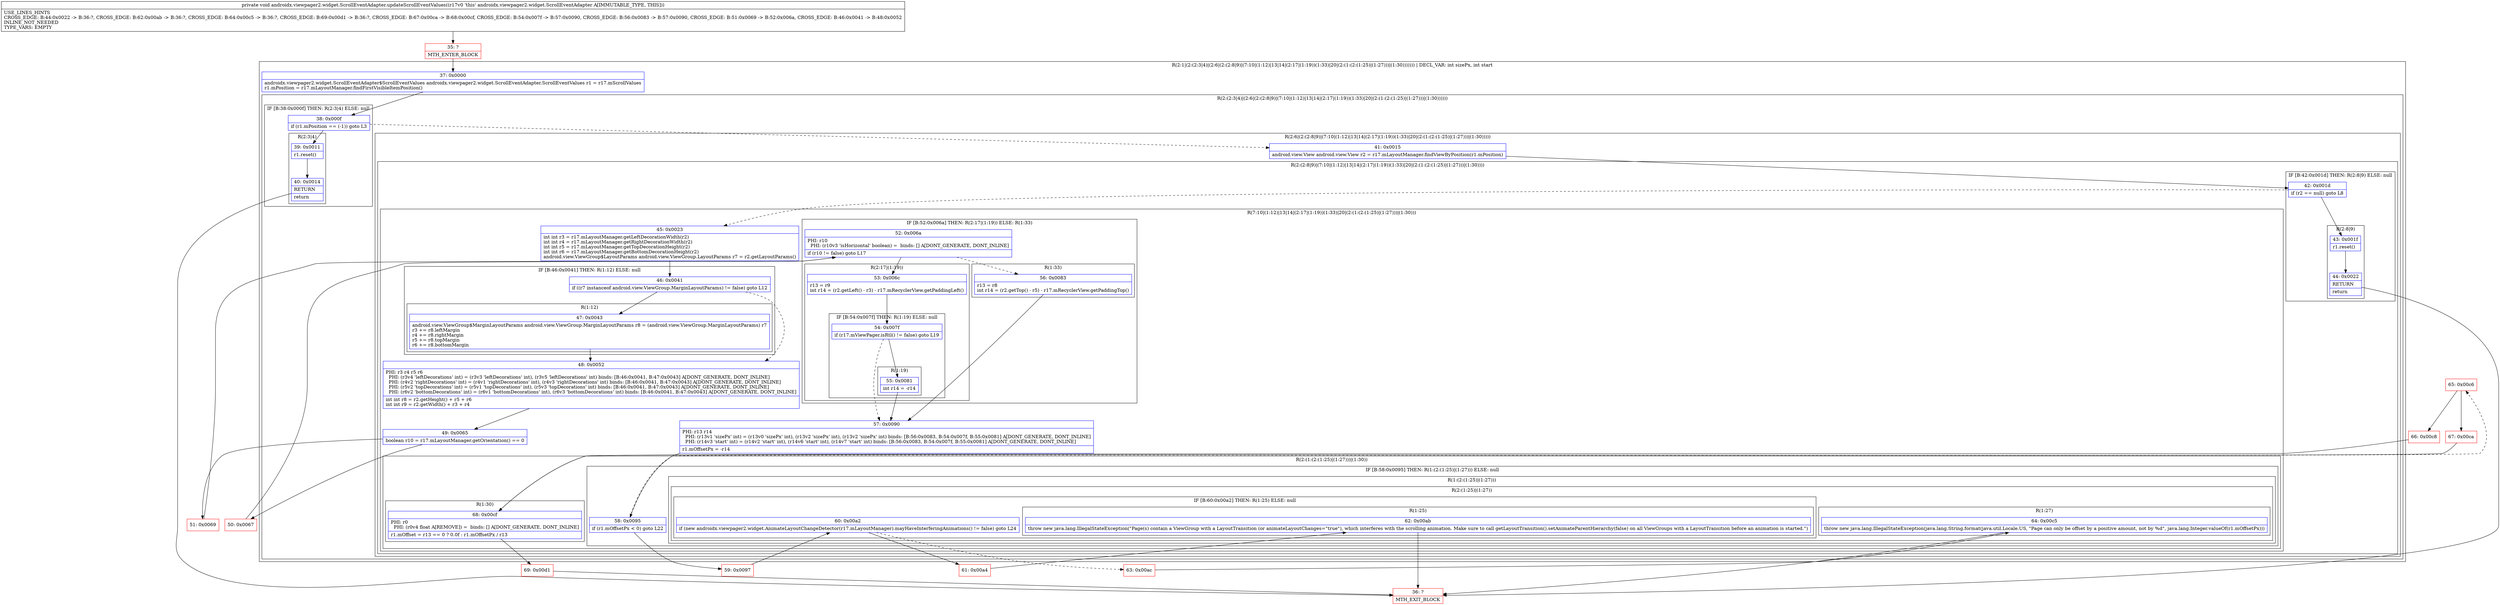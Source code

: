digraph "CFG forandroidx.viewpager2.widget.ScrollEventAdapter.updateScrollEventValues()V" {
subgraph cluster_Region_2001614547 {
label = "R(2:1|(2:(2:3|4)|(2:6|(2:(2:8|9)|(7:10|(1:12)|13|14|(2:17|(1:19))(1:33)|20|(2:(1:(2:(1:25)|(1:27)))|(1:30))))))) | DECL_VAR: int sizePx, int start\l";
node [shape=record,color=blue];
Node_37 [shape=record,label="{37\:\ 0x0000|androidx.viewpager2.widget.ScrollEventAdapter$ScrollEventValues androidx.viewpager2.widget.ScrollEventAdapter.ScrollEventValues r1 = r17.mScrollValues\lr1.mPosition = r17.mLayoutManager.findFirstVisibleItemPosition()\l}"];
subgraph cluster_Region_14722811 {
label = "R(2:(2:3|4)|(2:6|(2:(2:8|9)|(7:10|(1:12)|13|14|(2:17|(1:19))(1:33)|20|(2:(1:(2:(1:25)|(1:27)))|(1:30))))))";
node [shape=record,color=blue];
subgraph cluster_IfRegion_831740366 {
label = "IF [B:38:0x000f] THEN: R(2:3|4) ELSE: null";
node [shape=record,color=blue];
Node_38 [shape=record,label="{38\:\ 0x000f|if (r1.mPosition == (\-1)) goto L3\l}"];
subgraph cluster_Region_772978715 {
label = "R(2:3|4)";
node [shape=record,color=blue];
Node_39 [shape=record,label="{39\:\ 0x0011|r1.reset()\l}"];
Node_40 [shape=record,label="{40\:\ 0x0014|RETURN\l|return\l}"];
}
}
subgraph cluster_Region_2020564886 {
label = "R(2:6|(2:(2:8|9)|(7:10|(1:12)|13|14|(2:17|(1:19))(1:33)|20|(2:(1:(2:(1:25)|(1:27)))|(1:30)))))";
node [shape=record,color=blue];
Node_41 [shape=record,label="{41\:\ 0x0015|android.view.View android.view.View r2 = r17.mLayoutManager.findViewByPosition(r1.mPosition)\l}"];
subgraph cluster_Region_1618076303 {
label = "R(2:(2:8|9)|(7:10|(1:12)|13|14|(2:17|(1:19))(1:33)|20|(2:(1:(2:(1:25)|(1:27)))|(1:30))))";
node [shape=record,color=blue];
subgraph cluster_IfRegion_1948829328 {
label = "IF [B:42:0x001d] THEN: R(2:8|9) ELSE: null";
node [shape=record,color=blue];
Node_42 [shape=record,label="{42\:\ 0x001d|if (r2 == null) goto L8\l}"];
subgraph cluster_Region_2123433702 {
label = "R(2:8|9)";
node [shape=record,color=blue];
Node_43 [shape=record,label="{43\:\ 0x001f|r1.reset()\l}"];
Node_44 [shape=record,label="{44\:\ 0x0022|RETURN\l|return\l}"];
}
}
subgraph cluster_Region_1441234387 {
label = "R(7:10|(1:12)|13|14|(2:17|(1:19))(1:33)|20|(2:(1:(2:(1:25)|(1:27)))|(1:30)))";
node [shape=record,color=blue];
Node_45 [shape=record,label="{45\:\ 0x0023|int int r3 = r17.mLayoutManager.getLeftDecorationWidth(r2)\lint int r4 = r17.mLayoutManager.getRightDecorationWidth(r2)\lint int r5 = r17.mLayoutManager.getTopDecorationHeight(r2)\lint int r6 = r17.mLayoutManager.getBottomDecorationHeight(r2)\landroid.view.ViewGroup$LayoutParams android.view.ViewGroup.LayoutParams r7 = r2.getLayoutParams()\l}"];
subgraph cluster_IfRegion_745565978 {
label = "IF [B:46:0x0041] THEN: R(1:12) ELSE: null";
node [shape=record,color=blue];
Node_46 [shape=record,label="{46\:\ 0x0041|if ((r7 instanceof android.view.ViewGroup.MarginLayoutParams) != false) goto L12\l}"];
subgraph cluster_Region_509486599 {
label = "R(1:12)";
node [shape=record,color=blue];
Node_47 [shape=record,label="{47\:\ 0x0043|android.view.ViewGroup$MarginLayoutParams android.view.ViewGroup.MarginLayoutParams r8 = (android.view.ViewGroup.MarginLayoutParams) r7\lr3 += r8.leftMargin\lr4 += r8.rightMargin\lr5 += r8.topMargin\lr6 += r8.bottomMargin\l}"];
}
}
Node_48 [shape=record,label="{48\:\ 0x0052|PHI: r3 r4 r5 r6 \l  PHI: (r3v4 'leftDecorations' int) = (r3v3 'leftDecorations' int), (r3v5 'leftDecorations' int) binds: [B:46:0x0041, B:47:0x0043] A[DONT_GENERATE, DONT_INLINE]\l  PHI: (r4v2 'rightDecorations' int) = (r4v1 'rightDecorations' int), (r4v3 'rightDecorations' int) binds: [B:46:0x0041, B:47:0x0043] A[DONT_GENERATE, DONT_INLINE]\l  PHI: (r5v2 'topDecorations' int) = (r5v1 'topDecorations' int), (r5v3 'topDecorations' int) binds: [B:46:0x0041, B:47:0x0043] A[DONT_GENERATE, DONT_INLINE]\l  PHI: (r6v2 'bottomDecorations' int) = (r6v1 'bottomDecorations' int), (r6v3 'bottomDecorations' int) binds: [B:46:0x0041, B:47:0x0043] A[DONT_GENERATE, DONT_INLINE]\l|int int r8 = r2.getHeight() + r5 + r6\lint int r9 = r2.getWidth() + r3 + r4\l}"];
Node_49 [shape=record,label="{49\:\ 0x0065|boolean r10 = r17.mLayoutManager.getOrientation() == 0\l}"];
subgraph cluster_IfRegion_1885412571 {
label = "IF [B:52:0x006a] THEN: R(2:17|(1:19)) ELSE: R(1:33)";
node [shape=record,color=blue];
Node_52 [shape=record,label="{52\:\ 0x006a|PHI: r10 \l  PHI: (r10v3 'isHorizontal' boolean) =  binds: [] A[DONT_GENERATE, DONT_INLINE]\l|if (r10 != false) goto L17\l}"];
subgraph cluster_Region_1813384036 {
label = "R(2:17|(1:19))";
node [shape=record,color=blue];
Node_53 [shape=record,label="{53\:\ 0x006c|r13 = r9\lint r14 = (r2.getLeft() \- r3) \- r17.mRecyclerView.getPaddingLeft()\l}"];
subgraph cluster_IfRegion_793448111 {
label = "IF [B:54:0x007f] THEN: R(1:19) ELSE: null";
node [shape=record,color=blue];
Node_54 [shape=record,label="{54\:\ 0x007f|if (r17.mViewPager.isRtl() != false) goto L19\l}"];
subgraph cluster_Region_1711990609 {
label = "R(1:19)";
node [shape=record,color=blue];
Node_55 [shape=record,label="{55\:\ 0x0081|int r14 = \-r14\l}"];
}
}
}
subgraph cluster_Region_2101176350 {
label = "R(1:33)";
node [shape=record,color=blue];
Node_56 [shape=record,label="{56\:\ 0x0083|r13 = r8\lint r14 = (r2.getTop() \- r5) \- r17.mRecyclerView.getPaddingTop()\l}"];
}
}
Node_57 [shape=record,label="{57\:\ 0x0090|PHI: r13 r14 \l  PHI: (r13v1 'sizePx' int) = (r13v0 'sizePx' int), (r13v2 'sizePx' int), (r13v2 'sizePx' int) binds: [B:56:0x0083, B:54:0x007f, B:55:0x0081] A[DONT_GENERATE, DONT_INLINE]\l  PHI: (r14v3 'start' int) = (r14v2 'start' int), (r14v6 'start' int), (r14v7 'start' int) binds: [B:56:0x0083, B:54:0x007f, B:55:0x0081] A[DONT_GENERATE, DONT_INLINE]\l|r1.mOffsetPx = \-r14\l}"];
subgraph cluster_Region_1887010976 {
label = "R(2:(1:(2:(1:25)|(1:27)))|(1:30))";
node [shape=record,color=blue];
subgraph cluster_IfRegion_1854850324 {
label = "IF [B:58:0x0095] THEN: R(1:(2:(1:25)|(1:27))) ELSE: null";
node [shape=record,color=blue];
Node_58 [shape=record,label="{58\:\ 0x0095|if (r1.mOffsetPx \< 0) goto L22\l}"];
subgraph cluster_Region_1965762346 {
label = "R(1:(2:(1:25)|(1:27)))";
node [shape=record,color=blue];
subgraph cluster_Region_446809754 {
label = "R(2:(1:25)|(1:27))";
node [shape=record,color=blue];
subgraph cluster_IfRegion_1835568407 {
label = "IF [B:60:0x00a2] THEN: R(1:25) ELSE: null";
node [shape=record,color=blue];
Node_60 [shape=record,label="{60\:\ 0x00a2|if (new androidx.viewpager2.widget.AnimateLayoutChangeDetector(r17.mLayoutManager).mayHaveInterferingAnimations() != false) goto L24\l}"];
subgraph cluster_Region_1369992346 {
label = "R(1:25)";
node [shape=record,color=blue];
Node_62 [shape=record,label="{62\:\ 0x00ab|throw new java.lang.IllegalStateException(\"Page(s) contain a ViewGroup with a LayoutTransition (or animateLayoutChanges=\"true\"), which interferes with the scrolling animation. Make sure to call getLayoutTransition().setAnimateParentHierarchy(false) on all ViewGroups with a LayoutTransition before an animation is started.\")\l}"];
}
}
subgraph cluster_Region_1814013116 {
label = "R(1:27)";
node [shape=record,color=blue];
Node_64 [shape=record,label="{64\:\ 0x00c5|throw new java.lang.IllegalStateException(java.lang.String.format(java.util.Locale.US, \"Page can only be offset by a positive amount, not by %d\", java.lang.Integer.valueOf(r1.mOffsetPx)))\l}"];
}
}
}
}
subgraph cluster_Region_441395695 {
label = "R(1:30)";
node [shape=record,color=blue];
Node_68 [shape=record,label="{68\:\ 0x00cf|PHI: r0 \l  PHI: (r0v4 float A[REMOVE]) =  binds: [] A[DONT_GENERATE, DONT_INLINE]\l|r1.mOffset = r13 == 0 ? 0.0f : r1.mOffsetPx \/ r13\l}"];
}
}
}
}
}
}
}
Node_35 [shape=record,color=red,label="{35\:\ ?|MTH_ENTER_BLOCK\l}"];
Node_36 [shape=record,color=red,label="{36\:\ ?|MTH_EXIT_BLOCK\l}"];
Node_50 [shape=record,color=red,label="{50\:\ 0x0067}"];
Node_59 [shape=record,color=red,label="{59\:\ 0x0097}"];
Node_61 [shape=record,color=red,label="{61\:\ 0x00a4}"];
Node_63 [shape=record,color=red,label="{63\:\ 0x00ac}"];
Node_65 [shape=record,color=red,label="{65\:\ 0x00c6}"];
Node_66 [shape=record,color=red,label="{66\:\ 0x00c8}"];
Node_69 [shape=record,color=red,label="{69\:\ 0x00d1}"];
Node_67 [shape=record,color=red,label="{67\:\ 0x00ca}"];
Node_51 [shape=record,color=red,label="{51\:\ 0x0069}"];
MethodNode[shape=record,label="{private void androidx.viewpager2.widget.ScrollEventAdapter.updateScrollEventValues((r17v0 'this' androidx.viewpager2.widget.ScrollEventAdapter A[IMMUTABLE_TYPE, THIS]))  | USE_LINES_HINTS\lCROSS_EDGE: B:44:0x0022 \-\> B:36:?, CROSS_EDGE: B:62:0x00ab \-\> B:36:?, CROSS_EDGE: B:64:0x00c5 \-\> B:36:?, CROSS_EDGE: B:69:0x00d1 \-\> B:36:?, CROSS_EDGE: B:67:0x00ca \-\> B:68:0x00cf, CROSS_EDGE: B:54:0x007f \-\> B:57:0x0090, CROSS_EDGE: B:56:0x0083 \-\> B:57:0x0090, CROSS_EDGE: B:51:0x0069 \-\> B:52:0x006a, CROSS_EDGE: B:46:0x0041 \-\> B:48:0x0052\lINLINE_NOT_NEEDED\lTYPE_VARS: EMPTY\l}"];
MethodNode -> Node_35;Node_37 -> Node_38;
Node_38 -> Node_39;
Node_38 -> Node_41[style=dashed];
Node_39 -> Node_40;
Node_40 -> Node_36;
Node_41 -> Node_42;
Node_42 -> Node_43;
Node_42 -> Node_45[style=dashed];
Node_43 -> Node_44;
Node_44 -> Node_36;
Node_45 -> Node_46;
Node_46 -> Node_47;
Node_46 -> Node_48[style=dashed];
Node_47 -> Node_48;
Node_48 -> Node_49;
Node_49 -> Node_50;
Node_49 -> Node_51;
Node_52 -> Node_53;
Node_52 -> Node_56[style=dashed];
Node_53 -> Node_54;
Node_54 -> Node_55;
Node_54 -> Node_57[style=dashed];
Node_55 -> Node_57;
Node_56 -> Node_57;
Node_57 -> Node_58;
Node_58 -> Node_59;
Node_58 -> Node_65[style=dashed];
Node_60 -> Node_61;
Node_60 -> Node_63[style=dashed];
Node_62 -> Node_36;
Node_64 -> Node_36;
Node_68 -> Node_69;
Node_35 -> Node_37;
Node_50 -> Node_52;
Node_59 -> Node_60;
Node_61 -> Node_62;
Node_63 -> Node_64;
Node_65 -> Node_66;
Node_65 -> Node_67;
Node_66 -> Node_68;
Node_69 -> Node_36;
Node_67 -> Node_68;
Node_51 -> Node_52;
}

